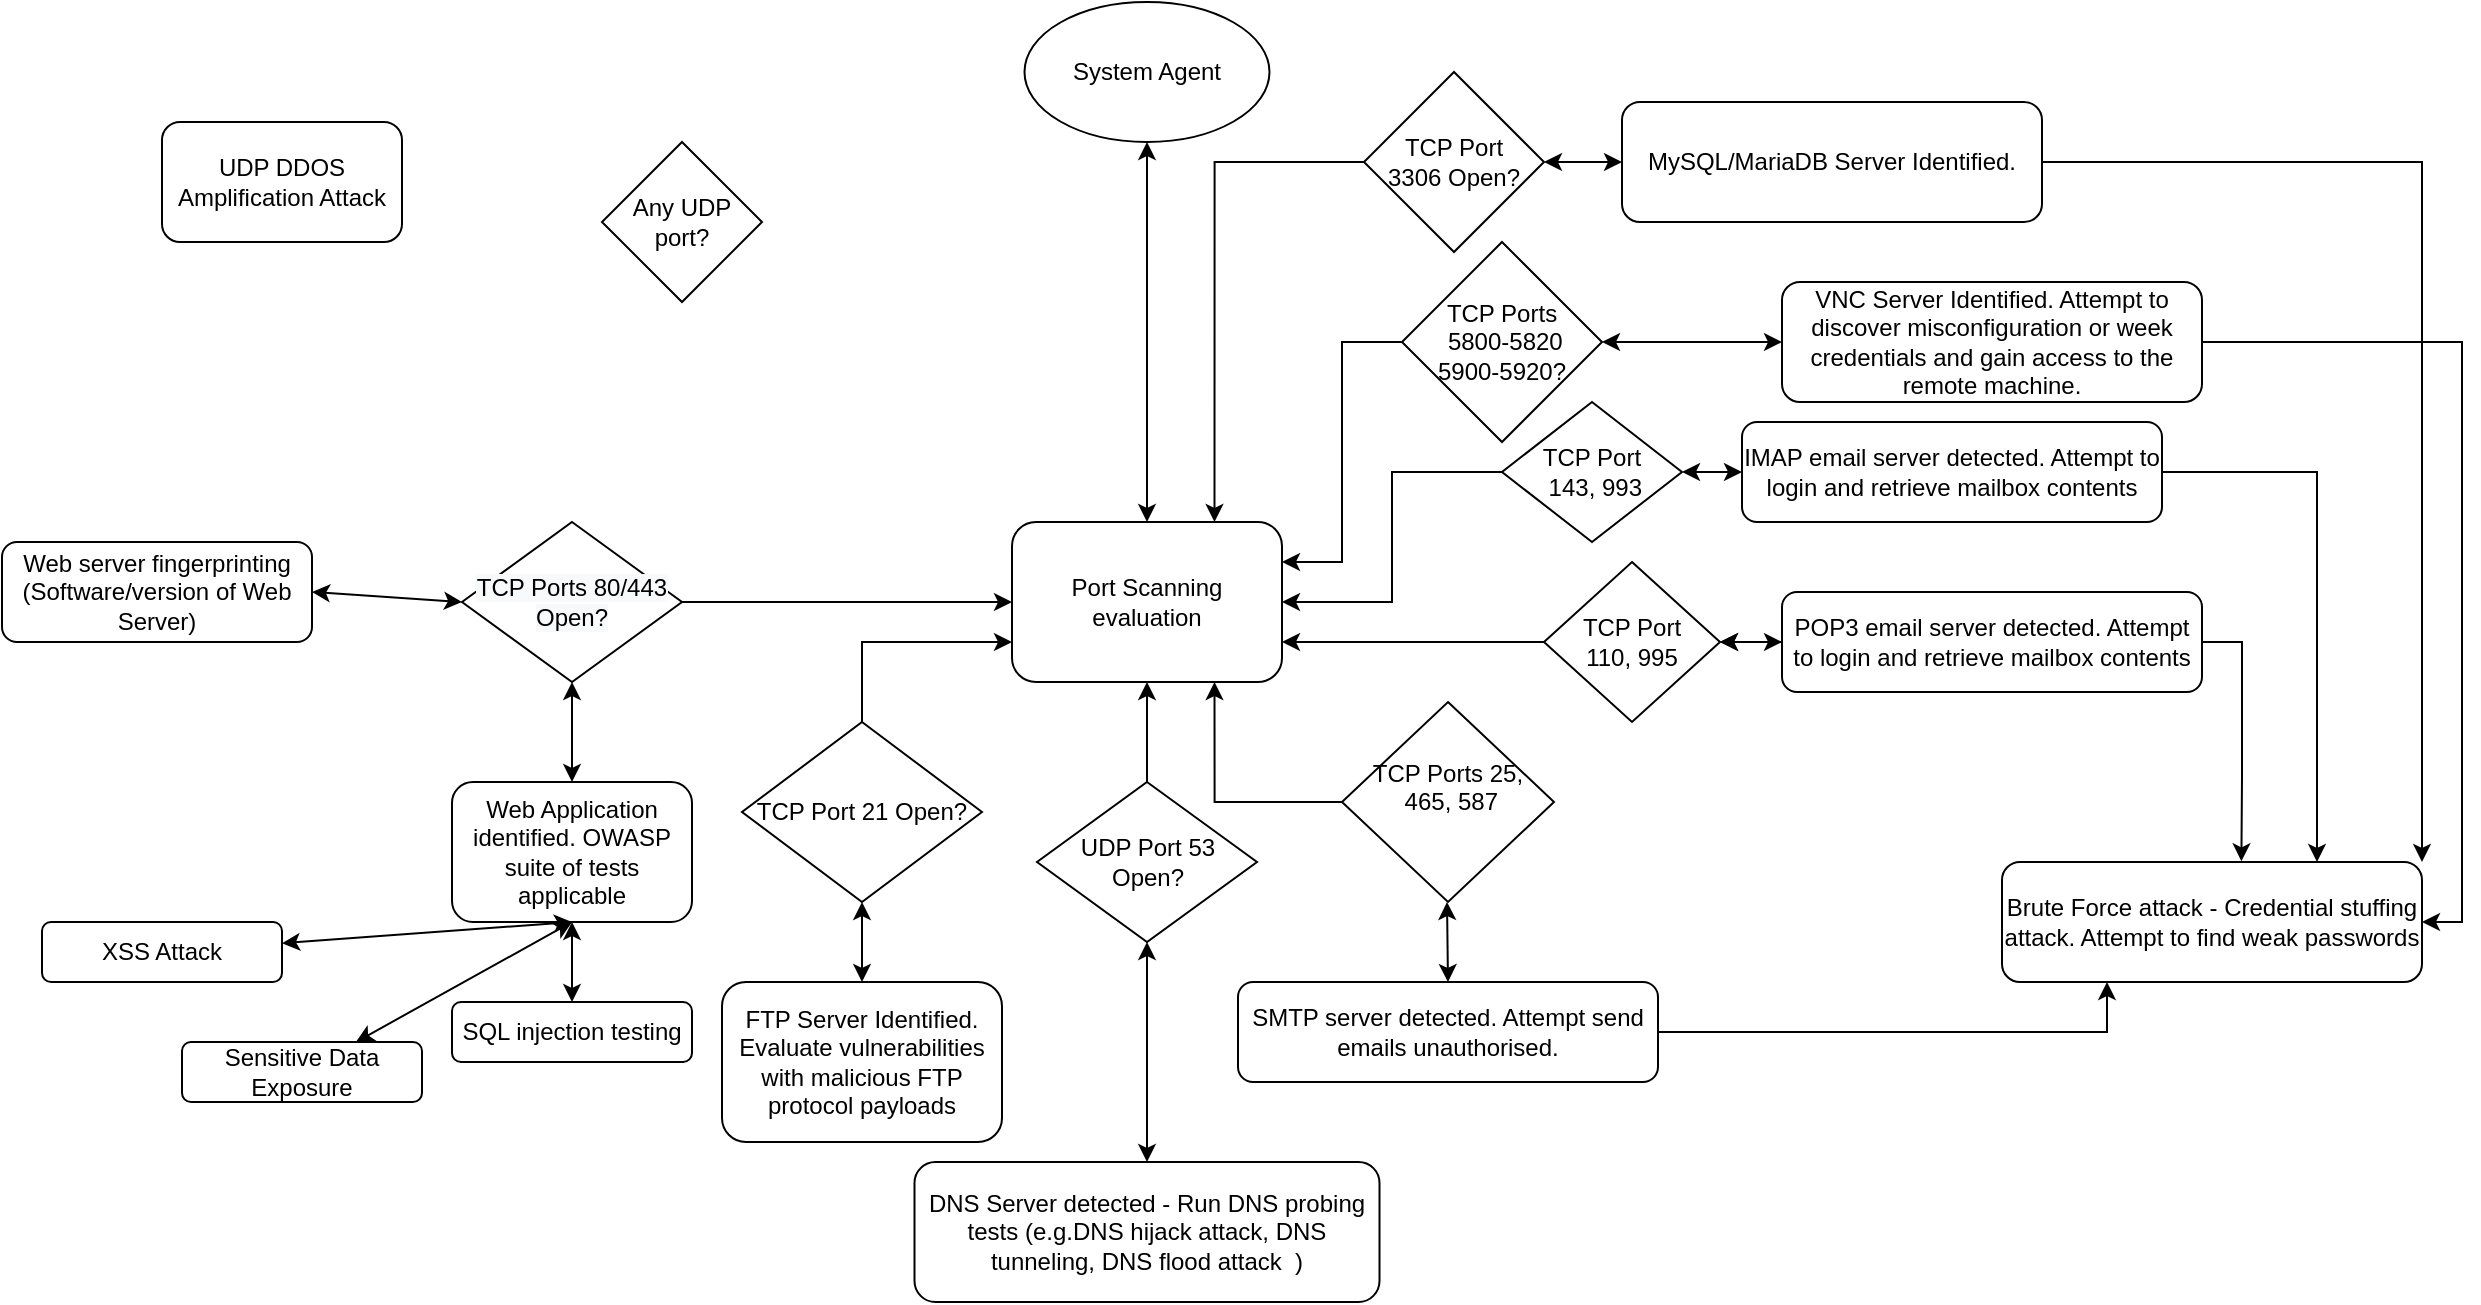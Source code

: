 <mxfile version="13.10.1" type="github">
  <diagram id="DchAP9sOTFPFpCIIkn_s" name="Page-1">
    <mxGraphModel dx="2061" dy="1606" grid="1" gridSize="10" guides="1" tooltips="1" connect="1" arrows="1" fold="1" page="1" pageScale="1" pageWidth="827" pageHeight="1169" math="0" shadow="0">
      <root>
        <mxCell id="0" />
        <mxCell id="1" parent="0" />
        <mxCell id="s764aHb25zaueQciMdZv-1" value="System Agent" style="ellipse;whiteSpace=wrap;html=1;" parent="1" vertex="1">
          <mxGeometry x="221.25" y="-190" width="122.5" height="70" as="geometry" />
        </mxCell>
        <mxCell id="s764aHb25zaueQciMdZv-3" value="Port Scanning evaluation" style="rounded=1;whiteSpace=wrap;html=1;" parent="1" vertex="1">
          <mxGeometry x="215" y="70" width="135" height="80" as="geometry" />
        </mxCell>
        <mxCell id="s764aHb25zaueQciMdZv-4" value="" style="endArrow=classic;startArrow=classic;html=1;entryX=0.5;entryY=1;entryDx=0;entryDy=0;exitX=0.5;exitY=0;exitDx=0;exitDy=0;" parent="1" source="s764aHb25zaueQciMdZv-3" target="s764aHb25zaueQciMdZv-1" edge="1">
          <mxGeometry width="50" height="50" relative="1" as="geometry">
            <mxPoint x="380" y="220" as="sourcePoint" />
            <mxPoint x="430" y="170" as="targetPoint" />
          </mxGeometry>
        </mxCell>
        <mxCell id="s764aHb25zaueQciMdZv-7" value="Web Application identified. OWASP suite of tests applicable" style="rounded=1;whiteSpace=wrap;html=1;" parent="1" vertex="1">
          <mxGeometry x="-65" y="200" width="120" height="70" as="geometry" />
        </mxCell>
        <mxCell id="s764aHb25zaueQciMdZv-8" value="" style="endArrow=classic;startArrow=classic;html=1;exitX=0.5;exitY=0;exitDx=0;exitDy=0;entryX=0.5;entryY=1;entryDx=0;entryDy=0;" parent="1" source="s764aHb25zaueQciMdZv-7" target="s764aHb25zaueQciMdZv-23" edge="1">
          <mxGeometry width="50" height="50" relative="1" as="geometry">
            <mxPoint x="190" y="250" as="sourcePoint" />
            <mxPoint x="100" y="280" as="targetPoint" />
          </mxGeometry>
        </mxCell>
        <mxCell id="s764aHb25zaueQciMdZv-9" value="SQL injection testing" style="rounded=1;whiteSpace=wrap;html=1;" parent="1" vertex="1">
          <mxGeometry x="-65" y="310" width="120" height="30" as="geometry" />
        </mxCell>
        <mxCell id="s764aHb25zaueQciMdZv-10" value="XSS Attack" style="rounded=1;whiteSpace=wrap;html=1;" parent="1" vertex="1">
          <mxGeometry x="-270" y="270" width="120" height="30" as="geometry" />
        </mxCell>
        <mxCell id="s764aHb25zaueQciMdZv-11" value="Sensitive Data Exposure" style="rounded=1;whiteSpace=wrap;html=1;" parent="1" vertex="1">
          <mxGeometry x="-200" y="330" width="120" height="30" as="geometry" />
        </mxCell>
        <mxCell id="s764aHb25zaueQciMdZv-13" value="" style="endArrow=classic;startArrow=classic;html=1;entryX=0.5;entryY=1;entryDx=0;entryDy=0;" parent="1" source="s764aHb25zaueQciMdZv-10" target="s764aHb25zaueQciMdZv-7" edge="1">
          <mxGeometry width="50" height="50" relative="1" as="geometry">
            <mxPoint x="360" y="420" as="sourcePoint" />
            <mxPoint x="360" y="390" as="targetPoint" />
          </mxGeometry>
        </mxCell>
        <mxCell id="s764aHb25zaueQciMdZv-15" value="" style="endArrow=classic;startArrow=classic;html=1;entryX=0.5;entryY=1;entryDx=0;entryDy=0;" parent="1" source="s764aHb25zaueQciMdZv-11" target="s764aHb25zaueQciMdZv-7" edge="1">
          <mxGeometry width="50" height="50" relative="1" as="geometry">
            <mxPoint x="183.333" y="420" as="sourcePoint" />
            <mxPoint x="190" y="390" as="targetPoint" />
          </mxGeometry>
        </mxCell>
        <mxCell id="s764aHb25zaueQciMdZv-16" value="" style="endArrow=classic;startArrow=classic;html=1;entryX=0.5;entryY=0;entryDx=0;entryDy=0;exitX=0.5;exitY=1;exitDx=0;exitDy=0;" parent="1" source="s764aHb25zaueQciMdZv-7" target="s764aHb25zaueQciMdZv-9" edge="1">
          <mxGeometry width="50" height="50" relative="1" as="geometry">
            <mxPoint x="264.118" y="460" as="sourcePoint" />
            <mxPoint x="190" y="390" as="targetPoint" />
          </mxGeometry>
        </mxCell>
        <mxCell id="s764aHb25zaueQciMdZv-17" value="Web server fingerprinting (Software/version of Web Server)" style="rounded=1;whiteSpace=wrap;html=1;" parent="1" vertex="1">
          <mxGeometry x="-290" y="80" width="155" height="50" as="geometry" />
        </mxCell>
        <mxCell id="s764aHb25zaueQciMdZv-18" value="" style="endArrow=classic;startArrow=classic;html=1;exitX=1;exitY=0.5;exitDx=0;exitDy=0;entryX=0;entryY=0.5;entryDx=0;entryDy=0;" parent="1" source="s764aHb25zaueQciMdZv-17" target="s764aHb25zaueQciMdZv-23" edge="1">
          <mxGeometry width="50" height="50" relative="1" as="geometry">
            <mxPoint x="190" y="320" as="sourcePoint" />
            <mxPoint x="100" y="280" as="targetPoint" />
          </mxGeometry>
        </mxCell>
        <mxCell id="s764aHb25zaueQciMdZv-20" value="FTP Server Identified. Evaluate vulnerabilities with malicious FTP protocol payloads" style="rounded=1;whiteSpace=wrap;html=1;" parent="1" vertex="1">
          <mxGeometry x="70" y="300" width="140" height="80" as="geometry" />
        </mxCell>
        <mxCell id="s764aHb25zaueQciMdZv-22" value="" style="endArrow=classic;startArrow=classic;html=1;entryX=0.5;entryY=1;entryDx=0;entryDy=0;exitX=0.5;exitY=0;exitDx=0;exitDy=0;" parent="1" source="s764aHb25zaueQciMdZv-20" target="s764aHb25zaueQciMdZv-26" edge="1">
          <mxGeometry width="50" height="50" relative="1" as="geometry">
            <mxPoint x="320" y="250" as="sourcePoint" />
            <mxPoint x="310" y="250" as="targetPoint" />
          </mxGeometry>
        </mxCell>
        <mxCell id="AUVioqDt2yypRba_NBfS-2" style="edgeStyle=orthogonalEdgeStyle;rounded=0;orthogonalLoop=1;jettySize=auto;html=1;exitX=1;exitY=0.5;exitDx=0;exitDy=0;entryX=0;entryY=0.5;entryDx=0;entryDy=0;" edge="1" parent="1" source="s764aHb25zaueQciMdZv-23" target="s764aHb25zaueQciMdZv-3">
          <mxGeometry relative="1" as="geometry" />
        </mxCell>
        <mxCell id="s764aHb25zaueQciMdZv-23" value="&lt;span style=&quot;color: rgb(0 , 0 , 0) ; font-family: &amp;#34;helvetica&amp;#34; ; font-size: 12px ; font-style: normal ; font-weight: 400 ; letter-spacing: normal ; text-align: center ; text-indent: 0px ; text-transform: none ; word-spacing: 0px ; background-color: rgb(248 , 249 , 250) ; display: inline ; float: none&quot;&gt;TCP Ports 80/443 Open?&lt;/span&gt;" style="rhombus;whiteSpace=wrap;html=1;" parent="1" vertex="1">
          <mxGeometry x="-60" y="70" width="110" height="80" as="geometry" />
        </mxCell>
        <mxCell id="AUVioqDt2yypRba_NBfS-3" style="edgeStyle=orthogonalEdgeStyle;rounded=0;orthogonalLoop=1;jettySize=auto;html=1;exitX=0.5;exitY=0;exitDx=0;exitDy=0;entryX=0;entryY=0.75;entryDx=0;entryDy=0;" edge="1" parent="1" source="s764aHb25zaueQciMdZv-26" target="s764aHb25zaueQciMdZv-3">
          <mxGeometry relative="1" as="geometry" />
        </mxCell>
        <mxCell id="s764aHb25zaueQciMdZv-26" value="&lt;font face=&quot;helvetica&quot;&gt;TCP Port 21 Open?&lt;/font&gt;" style="rhombus;whiteSpace=wrap;html=1;" parent="1" vertex="1">
          <mxGeometry x="80" y="170" width="120" height="90" as="geometry" />
        </mxCell>
        <mxCell id="AUVioqDt2yypRba_NBfS-5" style="edgeStyle=orthogonalEdgeStyle;rounded=0;orthogonalLoop=1;jettySize=auto;html=1;exitX=0.5;exitY=0;exitDx=0;exitDy=0;entryX=0.5;entryY=1;entryDx=0;entryDy=0;" edge="1" parent="1" source="s764aHb25zaueQciMdZv-29" target="s764aHb25zaueQciMdZv-3">
          <mxGeometry relative="1" as="geometry" />
        </mxCell>
        <mxCell id="s764aHb25zaueQciMdZv-29" value="&lt;font face=&quot;helvetica&quot;&gt;UDP Port 53 &lt;br&gt;Open?&lt;/font&gt;" style="rhombus;whiteSpace=wrap;html=1;" parent="1" vertex="1">
          <mxGeometry x="227.5" y="200" width="110" height="80" as="geometry" />
        </mxCell>
        <mxCell id="s764aHb25zaueQciMdZv-30" value="DNS Server detected - Run DNS probing tests (e.g.DNS hijack attack,&amp;nbsp;DNS tunneling,&amp;nbsp;DNS flood attack &amp;nbsp;)" style="rounded=1;whiteSpace=wrap;html=1;" parent="1" vertex="1">
          <mxGeometry x="166.25" y="390" width="232.5" height="70" as="geometry" />
        </mxCell>
        <mxCell id="AUVioqDt2yypRba_NBfS-7" style="edgeStyle=orthogonalEdgeStyle;rounded=0;orthogonalLoop=1;jettySize=auto;html=1;exitX=0;exitY=0.5;exitDx=0;exitDy=0;entryX=0.75;entryY=1;entryDx=0;entryDy=0;" edge="1" parent="1" source="s764aHb25zaueQciMdZv-31" target="s764aHb25zaueQciMdZv-3">
          <mxGeometry relative="1" as="geometry" />
        </mxCell>
        <mxCell id="s764aHb25zaueQciMdZv-31" value="&lt;font face=&quot;helvetica&quot;&gt;TCP Ports 25,&lt;br&gt;&amp;nbsp;465, 587&lt;br&gt;&amp;nbsp;&lt;/font&gt;&lt;span style=&quot;color: rgba(0 , 0 , 0 , 0) ; font-family: monospace ; font-size: 0px&quot;&gt;%3CmxGraphModel%3E%3Croot%3E%3CmxCell%20id%3D%220%22%2F%3E%3CmxCell%20id%3D%221%22%20parent%3D%220%22%2F%3E%3CmxCell%20id%3D%222%22%20value%3D%22%26lt%3Bfont%20face%3D%26quot%3Bhelvetica%26quot%3B%26gt%3BUDP%20Port%2053%20%26lt%3Bbr%26gt%3BOpen%3F%26lt%3B%2Ffont%26gt%3B%22%20style%3D%22rhombus%3BwhiteSpace%3Dwrap%3Bhtml%3D1%3B%22%20vertex%3D%221%22%20parent%3D%221%22%3E%3CmxGeometry%20x%3D%22380%22%20y%3D%22210%22%20width%3D%2280%22%20height%3D%2260%22%20as%3D%22geometry%22%2F%3E%3C%2FmxCell%3E%3C%2Froot%3E%3C%2FmxGraphModel%3E&lt;/span&gt;&lt;span style=&quot;color: rgba(0 , 0 , 0 , 0) ; font-family: monospace ; font-size: 0px&quot;&gt;%3CmxGraphModel%3E%3Croot%3E%3CmxCell%20id%3D%220%22%2F%3E%3CmxCell%20id%3D%221%22%20parent%3D%220%22%2F%3E%3CmxCell%20id%3D%222%22%20value%3D%22%26lt%3Bfont%20face%3D%26quot%3Bhelvetica%26quot%3B%26gt%3BUDP%20Port%2053%20%26lt%3Bbr%26gt%3BOpen%3F%26lt%3B%2Ffont%26gt%3B%22%20style%3D%22rhombus%3BwhiteSpace%3Dwrap%3Bhtml%3D1%3B%22%20vertex%3D%221%22%20parent%3D%221%22%3E%3CmxGeometry%20x%3D%22380%22%20y%3D%22210%22%20width%3D%2280%22%20height%3D%2260%22%20as%3D%22geometry%22%2F%3E%3C%2FmxCell%3E%3C%2Froot%3E%3C%2FmxGraphModel%3E&lt;/span&gt;" style="rhombus;whiteSpace=wrap;html=1;" parent="1" vertex="1">
          <mxGeometry x="380" y="160" width="106" height="100" as="geometry" />
        </mxCell>
        <mxCell id="AUVioqDt2yypRba_NBfS-29" style="edgeStyle=orthogonalEdgeStyle;rounded=0;orthogonalLoop=1;jettySize=auto;html=1;exitX=1;exitY=0.5;exitDx=0;exitDy=0;entryX=0.25;entryY=1;entryDx=0;entryDy=0;" edge="1" parent="1" source="s764aHb25zaueQciMdZv-32" target="s764aHb25zaueQciMdZv-43">
          <mxGeometry relative="1" as="geometry" />
        </mxCell>
        <mxCell id="s764aHb25zaueQciMdZv-32" value="SMTP server detected. Attempt send emails unauthorised." style="rounded=1;whiteSpace=wrap;html=1;" parent="1" vertex="1">
          <mxGeometry x="328" y="300" width="210" height="50" as="geometry" />
        </mxCell>
        <mxCell id="AUVioqDt2yypRba_NBfS-12" style="edgeStyle=orthogonalEdgeStyle;rounded=0;orthogonalLoop=1;jettySize=auto;html=1;exitX=0;exitY=0.5;exitDx=0;exitDy=0;entryX=1;entryY=0.75;entryDx=0;entryDy=0;" edge="1" parent="1" source="s764aHb25zaueQciMdZv-33" target="s764aHb25zaueQciMdZv-3">
          <mxGeometry relative="1" as="geometry" />
        </mxCell>
        <mxCell id="s764aHb25zaueQciMdZv-33" value="&lt;font face=&quot;helvetica&quot;&gt;TCP Port &lt;br&gt;110, 995&lt;/font&gt;" style="rhombus;whiteSpace=wrap;html=1;" parent="1" vertex="1">
          <mxGeometry x="481" y="90" width="88" height="80" as="geometry" />
        </mxCell>
        <mxCell id="AUVioqDt2yypRba_NBfS-18" value="" style="edgeStyle=orthogonalEdgeStyle;rounded=0;orthogonalLoop=1;jettySize=auto;html=1;" edge="1" parent="1" source="s764aHb25zaueQciMdZv-34" target="s764aHb25zaueQciMdZv-33">
          <mxGeometry relative="1" as="geometry" />
        </mxCell>
        <mxCell id="AUVioqDt2yypRba_NBfS-25" style="edgeStyle=orthogonalEdgeStyle;rounded=0;orthogonalLoop=1;jettySize=auto;html=1;exitX=1;exitY=0.5;exitDx=0;exitDy=0;entryX=0.57;entryY=-0.006;entryDx=0;entryDy=0;entryPerimeter=0;" edge="1" parent="1" source="s764aHb25zaueQciMdZv-34" target="s764aHb25zaueQciMdZv-43">
          <mxGeometry relative="1" as="geometry" />
        </mxCell>
        <mxCell id="s764aHb25zaueQciMdZv-34" value="POP3 email server detected. Attempt to login and retrieve mailbox contents" style="rounded=1;whiteSpace=wrap;html=1;" parent="1" vertex="1">
          <mxGeometry x="600" y="105" width="210" height="50" as="geometry" />
        </mxCell>
        <mxCell id="AUVioqDt2yypRba_NBfS-15" style="edgeStyle=orthogonalEdgeStyle;rounded=0;orthogonalLoop=1;jettySize=auto;html=1;exitX=0;exitY=0.5;exitDx=0;exitDy=0;entryX=1;entryY=0.5;entryDx=0;entryDy=0;" edge="1" parent="1" source="s764aHb25zaueQciMdZv-35" target="s764aHb25zaueQciMdZv-3">
          <mxGeometry relative="1" as="geometry" />
        </mxCell>
        <mxCell id="s764aHb25zaueQciMdZv-35" value="&lt;font face=&quot;helvetica&quot;&gt;TCP Port&lt;br&gt;&amp;nbsp;143, 993&lt;/font&gt;" style="rhombus;whiteSpace=wrap;html=1;" parent="1" vertex="1">
          <mxGeometry x="460" y="10" width="90" height="70" as="geometry" />
        </mxCell>
        <mxCell id="AUVioqDt2yypRba_NBfS-26" style="edgeStyle=orthogonalEdgeStyle;rounded=0;orthogonalLoop=1;jettySize=auto;html=1;exitX=1;exitY=0.5;exitDx=0;exitDy=0;entryX=0.75;entryY=0;entryDx=0;entryDy=0;" edge="1" parent="1" source="s764aHb25zaueQciMdZv-36" target="s764aHb25zaueQciMdZv-43">
          <mxGeometry relative="1" as="geometry" />
        </mxCell>
        <mxCell id="s764aHb25zaueQciMdZv-36" value="IMAP email server detected. Attempt to login and retrieve mailbox contents" style="rounded=1;whiteSpace=wrap;html=1;" parent="1" vertex="1">
          <mxGeometry x="580" y="20" width="210" height="50" as="geometry" />
        </mxCell>
        <mxCell id="s764aHb25zaueQciMdZv-38" value="Any UDP port?" style="rhombus;whiteSpace=wrap;html=1;" parent="1" vertex="1">
          <mxGeometry x="10" y="-120" width="80" height="80" as="geometry" />
        </mxCell>
        <mxCell id="s764aHb25zaueQciMdZv-39" value="UDP DDOS Amplification Attack" style="rounded=1;whiteSpace=wrap;html=1;" parent="1" vertex="1">
          <mxGeometry x="-210" y="-130" width="120" height="60" as="geometry" />
        </mxCell>
        <mxCell id="AUVioqDt2yypRba_NBfS-19" style="edgeStyle=orthogonalEdgeStyle;rounded=0;orthogonalLoop=1;jettySize=auto;html=1;exitX=0;exitY=0.5;exitDx=0;exitDy=0;entryX=1;entryY=0.25;entryDx=0;entryDy=0;" edge="1" parent="1" source="s764aHb25zaueQciMdZv-40" target="s764aHb25zaueQciMdZv-3">
          <mxGeometry relative="1" as="geometry" />
        </mxCell>
        <mxCell id="s764aHb25zaueQciMdZv-40" value="&lt;font face=&quot;helvetica&quot;&gt;TCP Ports&lt;br&gt;&amp;nbsp;5800-5820&lt;br&gt;5900-5920?&lt;br&gt;&lt;/font&gt;" style="rhombus;whiteSpace=wrap;html=1;" parent="1" vertex="1">
          <mxGeometry x="410" y="-70" width="100" height="100" as="geometry" />
        </mxCell>
        <mxCell id="AUVioqDt2yypRba_NBfS-27" style="edgeStyle=orthogonalEdgeStyle;rounded=0;orthogonalLoop=1;jettySize=auto;html=1;exitX=1;exitY=0.5;exitDx=0;exitDy=0;entryX=1;entryY=0.5;entryDx=0;entryDy=0;" edge="1" parent="1" source="s764aHb25zaueQciMdZv-42" target="s764aHb25zaueQciMdZv-43">
          <mxGeometry relative="1" as="geometry" />
        </mxCell>
        <mxCell id="s764aHb25zaueQciMdZv-42" value="VNC Server Identified. Attempt to discover misconfiguration or week credentials and gain access to the remote machine." style="rounded=1;whiteSpace=wrap;html=1;" parent="1" vertex="1">
          <mxGeometry x="600" y="-50" width="210" height="60" as="geometry" />
        </mxCell>
        <mxCell id="s764aHb25zaueQciMdZv-43" value="Brute Force attack - Credential stuffing attack. Attempt to find weak passwords" style="rounded=1;whiteSpace=wrap;html=1;" parent="1" vertex="1">
          <mxGeometry x="710" y="240" width="210" height="60" as="geometry" />
        </mxCell>
        <mxCell id="AUVioqDt2yypRba_NBfS-23" style="edgeStyle=orthogonalEdgeStyle;rounded=0;orthogonalLoop=1;jettySize=auto;html=1;exitX=0.5;exitY=1;exitDx=0;exitDy=0;entryX=0.75;entryY=0;entryDx=0;entryDy=0;" edge="1" parent="1" source="s764aHb25zaueQciMdZv-44" target="s764aHb25zaueQciMdZv-3">
          <mxGeometry relative="1" as="geometry" />
        </mxCell>
        <mxCell id="s764aHb25zaueQciMdZv-44" value="&lt;font face=&quot;helvetica&quot;&gt;TCP Port &lt;br&gt;3306 Open?&lt;br&gt;&lt;/font&gt;" style="rhombus;whiteSpace=wrap;html=1;direction=south;" parent="1" vertex="1">
          <mxGeometry x="391" y="-155" width="90" height="90" as="geometry" />
        </mxCell>
        <mxCell id="AUVioqDt2yypRba_NBfS-28" style="edgeStyle=orthogonalEdgeStyle;rounded=0;orthogonalLoop=1;jettySize=auto;html=1;exitX=1;exitY=0.5;exitDx=0;exitDy=0;entryX=1;entryY=0;entryDx=0;entryDy=0;" edge="1" parent="1" source="s764aHb25zaueQciMdZv-45" target="s764aHb25zaueQciMdZv-43">
          <mxGeometry relative="1" as="geometry" />
        </mxCell>
        <mxCell id="s764aHb25zaueQciMdZv-45" value="MySQL/MariaDB Server Identified." style="rounded=1;whiteSpace=wrap;html=1;" parent="1" vertex="1">
          <mxGeometry x="520" y="-140" width="210" height="60" as="geometry" />
        </mxCell>
        <mxCell id="AUVioqDt2yypRba_NBfS-9" value="" style="endArrow=classic;startArrow=classic;html=1;entryX=0.5;entryY=1;entryDx=0;entryDy=0;" edge="1" parent="1" source="s764aHb25zaueQciMdZv-30" target="s764aHb25zaueQciMdZv-29">
          <mxGeometry width="50" height="50" relative="1" as="geometry">
            <mxPoint x="150" y="310" as="sourcePoint" />
            <mxPoint x="150" y="270" as="targetPoint" />
          </mxGeometry>
        </mxCell>
        <mxCell id="AUVioqDt2yypRba_NBfS-10" value="" style="endArrow=classic;startArrow=classic;html=1;entryX=0.5;entryY=1;entryDx=0;entryDy=0;exitX=0.5;exitY=0;exitDx=0;exitDy=0;" edge="1" parent="1" source="s764aHb25zaueQciMdZv-32">
          <mxGeometry width="50" height="50" relative="1" as="geometry">
            <mxPoint x="440" y="380" as="sourcePoint" />
            <mxPoint x="432.5" y="260" as="targetPoint" />
          </mxGeometry>
        </mxCell>
        <mxCell id="AUVioqDt2yypRba_NBfS-14" value="" style="endArrow=classic;startArrow=classic;html=1;entryX=1;entryY=0.5;entryDx=0;entryDy=0;exitX=0;exitY=0.5;exitDx=0;exitDy=0;" edge="1" parent="1" source="s764aHb25zaueQciMdZv-34" target="s764aHb25zaueQciMdZv-33">
          <mxGeometry width="50" height="50" relative="1" as="geometry">
            <mxPoint x="443" y="300" as="sourcePoint" />
            <mxPoint x="442.5" y="270" as="targetPoint" />
          </mxGeometry>
        </mxCell>
        <mxCell id="AUVioqDt2yypRba_NBfS-17" value="" style="endArrow=classic;startArrow=classic;html=1;entryX=1;entryY=0.5;entryDx=0;entryDy=0;exitX=0;exitY=0.5;exitDx=0;exitDy=0;" edge="1" parent="1" source="s764aHb25zaueQciMdZv-36" target="s764aHb25zaueQciMdZv-35">
          <mxGeometry width="50" height="50" relative="1" as="geometry">
            <mxPoint x="610" y="140" as="sourcePoint" />
            <mxPoint x="579" y="140" as="targetPoint" />
          </mxGeometry>
        </mxCell>
        <mxCell id="AUVioqDt2yypRba_NBfS-20" value="" style="endArrow=classic;startArrow=classic;html=1;entryX=1;entryY=0.5;entryDx=0;entryDy=0;exitX=0;exitY=0.5;exitDx=0;exitDy=0;" edge="1" parent="1" source="s764aHb25zaueQciMdZv-42" target="s764aHb25zaueQciMdZv-40">
          <mxGeometry width="50" height="50" relative="1" as="geometry">
            <mxPoint x="590" y="55" as="sourcePoint" />
            <mxPoint x="560" y="55" as="targetPoint" />
          </mxGeometry>
        </mxCell>
        <mxCell id="AUVioqDt2yypRba_NBfS-22" value="" style="endArrow=classic;startArrow=classic;html=1;entryX=0.5;entryY=0;entryDx=0;entryDy=0;" edge="1" parent="1" source="s764aHb25zaueQciMdZv-45" target="s764aHb25zaueQciMdZv-44">
          <mxGeometry width="50" height="50" relative="1" as="geometry">
            <mxPoint x="610" y="-10" as="sourcePoint" />
            <mxPoint x="520" y="-10" as="targetPoint" />
          </mxGeometry>
        </mxCell>
      </root>
    </mxGraphModel>
  </diagram>
</mxfile>
